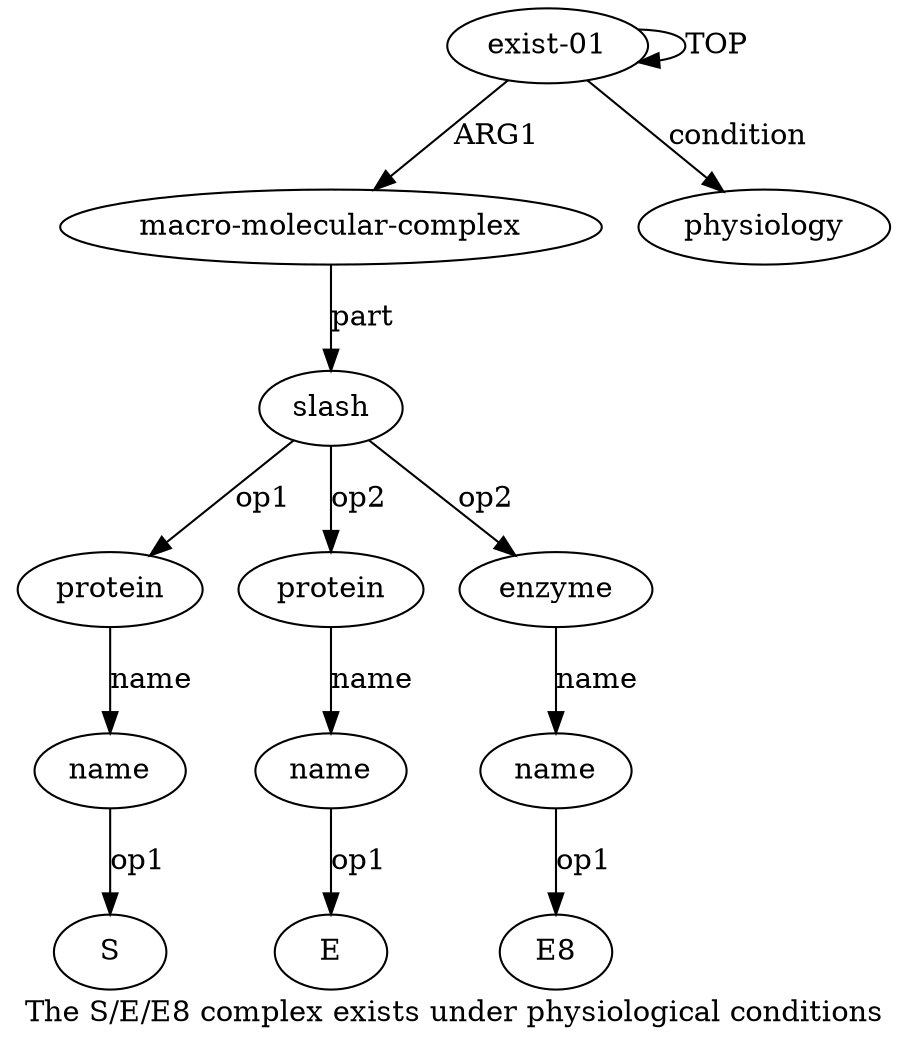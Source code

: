 digraph  {
	graph [label="The S/E/E8 complex exists under physiological conditions"];
	node [label="\N"];
	a1	 [color=black,
		gold_ind=1,
		gold_label="macro-molecular-complex",
		label="macro-molecular-complex",
		test_ind=1,
		test_label="macro-molecular-complex"];
	a2	 [color=black,
		gold_ind=2,
		gold_label=slash,
		label=slash,
		test_ind=2,
		test_label=slash];
	a1 -> a2 [key=0,
	color=black,
	gold_label=part,
	label=part,
	test_label=part];
a0 [color=black,
	gold_ind=0,
	gold_label="exist-01",
	label="exist-01",
	test_ind=0,
	test_label="exist-01"];
a0 -> a1 [key=0,
color=black,
gold_label=ARG1,
label=ARG1,
test_label=ARG1];
a0 -> a0 [key=0,
color=black,
gold_label=TOP,
label=TOP,
test_label=TOP];
a9 [color=black,
gold_ind=9,
gold_label=physiology,
label=physiology,
test_ind=9,
test_label=physiology];
a0 -> a9 [key=0,
color=black,
gold_label=condition,
label=condition,
test_label=condition];
a3 [color=black,
gold_ind=3,
gold_label=protein,
label=protein,
test_ind=3,
test_label=protein];
a4 [color=black,
gold_ind=4,
gold_label=name,
label=name,
test_ind=4,
test_label=name];
a3 -> a4 [key=0,
color=black,
gold_label=name,
label=name,
test_label=name];
a2 -> a3 [key=0,
color=black,
gold_label=op1,
label=op1,
test_label=op1];
a5 [color=black,
gold_ind=5,
gold_label=protein,
label=protein,
test_ind=5,
test_label=protein];
a2 -> a5 [key=0,
color=black,
gold_label=op2,
label=op2,
test_label=op2];
a7 [color=black,
gold_ind=7,
gold_label=enzyme,
label=enzyme,
test_ind=7,
test_label=enzyme];
a2 -> a7 [key=0,
color=black,
gold_label=op2,
label=op2,
test_label=op2];
a6 [color=black,
gold_ind=6,
gold_label=name,
label=name,
test_ind=6,
test_label=name];
a5 -> a6 [key=0,
color=black,
gold_label=name,
label=name,
test_label=name];
"a4 S" [color=black,
gold_ind=-1,
gold_label=S,
label=S,
test_ind=-1,
test_label=S];
a4 -> "a4 S" [key=0,
color=black,
gold_label=op1,
label=op1,
test_label=op1];
a8 [color=black,
gold_ind=8,
gold_label=name,
label=name,
test_ind=8,
test_label=name];
a7 -> a8 [key=0,
color=black,
gold_label=name,
label=name,
test_label=name];
"a6 E" [color=black,
gold_ind=-1,
gold_label=E,
label=E,
test_ind=-1,
test_label=E];
a6 -> "a6 E" [key=0,
color=black,
gold_label=op1,
label=op1,
test_label=op1];
"a8 E8" [color=black,
gold_ind=-1,
gold_label=E8,
label=E8,
test_ind=-1,
test_label=E8];
a8 -> "a8 E8" [key=0,
color=black,
gold_label=op1,
label=op1,
test_label=op1];
}
